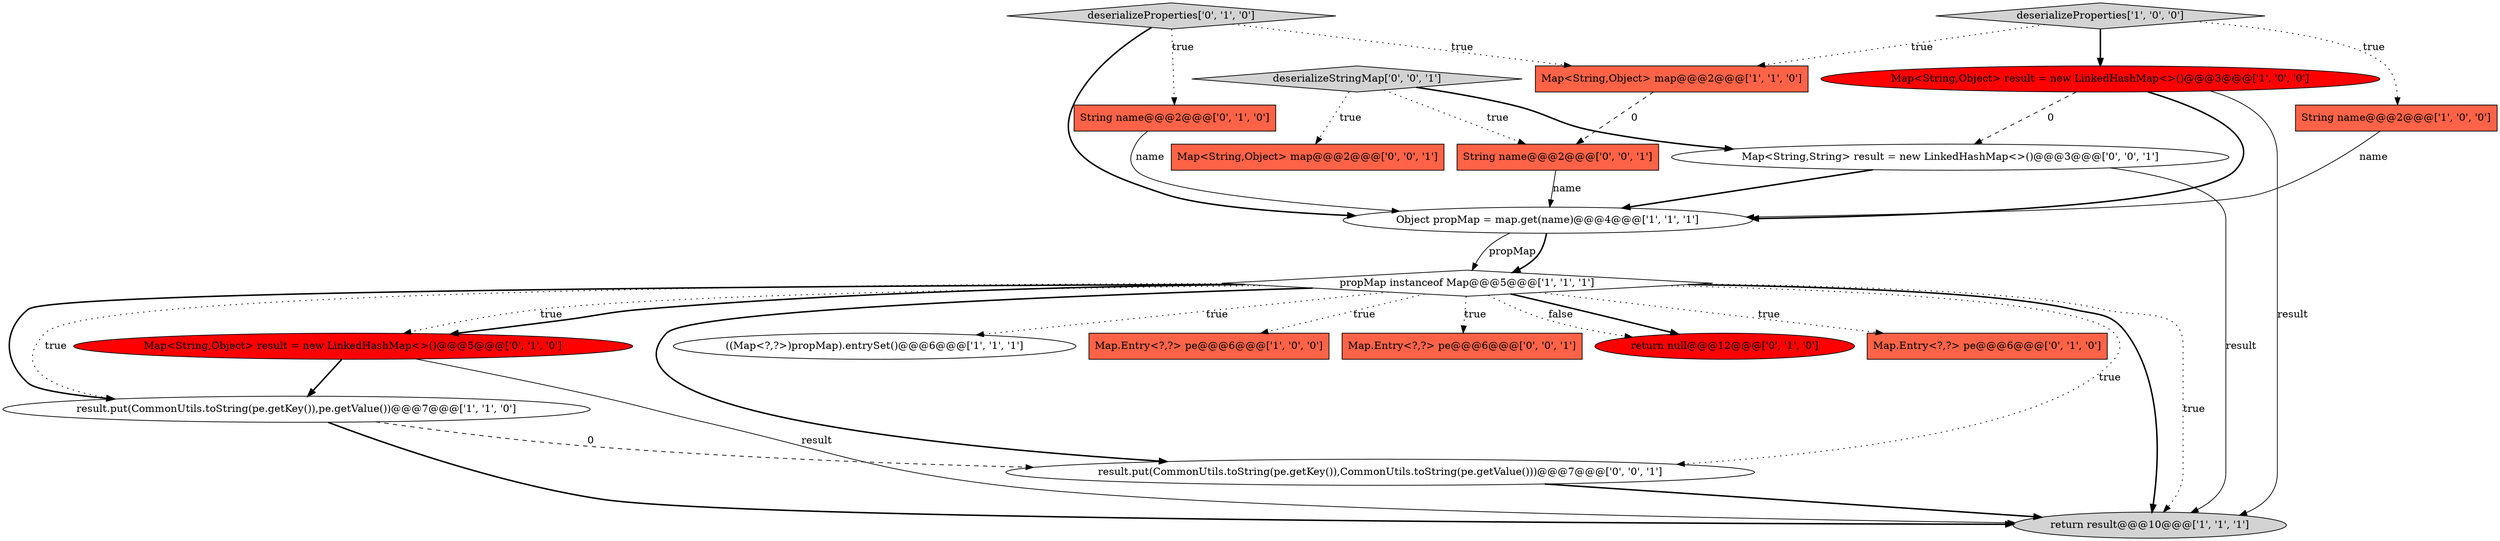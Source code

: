 digraph {
5 [style = filled, label = "Map<String,Object> map@@@2@@@['1', '1', '0']", fillcolor = tomato, shape = box image = "AAA0AAABBB1BBB"];
11 [style = filled, label = "Map<String,Object> result = new LinkedHashMap<>()@@@5@@@['0', '1', '0']", fillcolor = red, shape = ellipse image = "AAA1AAABBB2BBB"];
3 [style = filled, label = "Map<String,Object> result = new LinkedHashMap<>()@@@3@@@['1', '0', '0']", fillcolor = red, shape = ellipse image = "AAA1AAABBB1BBB"];
14 [style = filled, label = "deserializeProperties['0', '1', '0']", fillcolor = lightgray, shape = diamond image = "AAA0AAABBB2BBB"];
9 [style = filled, label = "((Map<?,?>)propMap).entrySet()@@@6@@@['1', '1', '1']", fillcolor = white, shape = ellipse image = "AAA0AAABBB1BBB"];
4 [style = filled, label = "result.put(CommonUtils.toString(pe.getKey()),pe.getValue())@@@7@@@['1', '1', '0']", fillcolor = white, shape = ellipse image = "AAA0AAABBB1BBB"];
0 [style = filled, label = "String name@@@2@@@['1', '0', '0']", fillcolor = tomato, shape = box image = "AAA0AAABBB1BBB"];
1 [style = filled, label = "propMap instanceof Map@@@5@@@['1', '1', '1']", fillcolor = white, shape = diamond image = "AAA0AAABBB1BBB"];
8 [style = filled, label = "Map.Entry<?,?> pe@@@6@@@['1', '0', '0']", fillcolor = tomato, shape = box image = "AAA0AAABBB1BBB"];
18 [style = filled, label = "Map.Entry<?,?> pe@@@6@@@['0', '0', '1']", fillcolor = tomato, shape = box image = "AAA0AAABBB3BBB"];
15 [style = filled, label = "Map<String,Object> map@@@2@@@['0', '0', '1']", fillcolor = tomato, shape = box image = "AAA0AAABBB3BBB"];
17 [style = filled, label = "String name@@@2@@@['0', '0', '1']", fillcolor = tomato, shape = box image = "AAA0AAABBB3BBB"];
6 [style = filled, label = "Object propMap = map.get(name)@@@4@@@['1', '1', '1']", fillcolor = white, shape = ellipse image = "AAA0AAABBB1BBB"];
2 [style = filled, label = "return result@@@10@@@['1', '1', '1']", fillcolor = lightgray, shape = ellipse image = "AAA0AAABBB1BBB"];
13 [style = filled, label = "return null@@@12@@@['0', '1', '0']", fillcolor = red, shape = ellipse image = "AAA1AAABBB2BBB"];
12 [style = filled, label = "String name@@@2@@@['0', '1', '0']", fillcolor = tomato, shape = box image = "AAA0AAABBB2BBB"];
20 [style = filled, label = "result.put(CommonUtils.toString(pe.getKey()),CommonUtils.toString(pe.getValue()))@@@7@@@['0', '0', '1']", fillcolor = white, shape = ellipse image = "AAA0AAABBB3BBB"];
19 [style = filled, label = "deserializeStringMap['0', '0', '1']", fillcolor = lightgray, shape = diamond image = "AAA0AAABBB3BBB"];
7 [style = filled, label = "deserializeProperties['1', '0', '0']", fillcolor = lightgray, shape = diamond image = "AAA0AAABBB1BBB"];
10 [style = filled, label = "Map.Entry<?,?> pe@@@6@@@['0', '1', '0']", fillcolor = tomato, shape = box image = "AAA0AAABBB2BBB"];
16 [style = filled, label = "Map<String,String> result = new LinkedHashMap<>()@@@3@@@['0', '0', '1']", fillcolor = white, shape = ellipse image = "AAA0AAABBB3BBB"];
1->4 [style = bold, label=""];
1->10 [style = dotted, label="true"];
14->12 [style = dotted, label="true"];
12->6 [style = solid, label="name"];
19->17 [style = dotted, label="true"];
0->6 [style = solid, label="name"];
16->6 [style = bold, label=""];
11->2 [style = solid, label="result"];
1->11 [style = dotted, label="true"];
11->4 [style = bold, label=""];
1->20 [style = bold, label=""];
3->6 [style = bold, label=""];
1->4 [style = dotted, label="true"];
4->2 [style = bold, label=""];
19->15 [style = dotted, label="true"];
6->1 [style = solid, label="propMap"];
7->0 [style = dotted, label="true"];
1->13 [style = bold, label=""];
7->3 [style = bold, label=""];
1->11 [style = bold, label=""];
19->16 [style = bold, label=""];
7->5 [style = dotted, label="true"];
20->2 [style = bold, label=""];
1->18 [style = dotted, label="true"];
3->2 [style = solid, label="result"];
6->1 [style = bold, label=""];
14->5 [style = dotted, label="true"];
5->17 [style = dashed, label="0"];
4->20 [style = dashed, label="0"];
1->9 [style = dotted, label="true"];
1->8 [style = dotted, label="true"];
1->2 [style = bold, label=""];
1->2 [style = dotted, label="true"];
17->6 [style = solid, label="name"];
1->13 [style = dotted, label="false"];
1->20 [style = dotted, label="true"];
14->6 [style = bold, label=""];
3->16 [style = dashed, label="0"];
16->2 [style = solid, label="result"];
}

